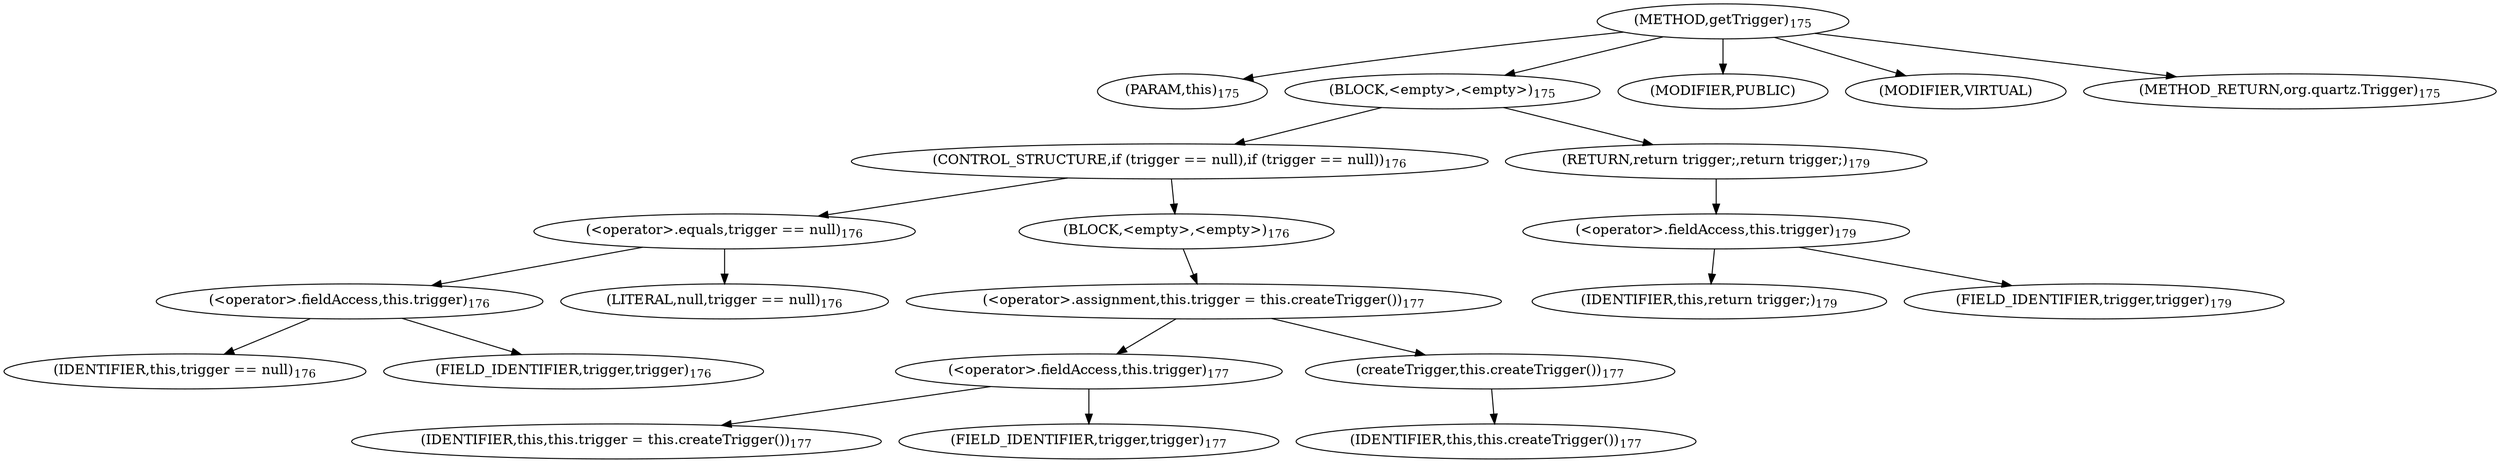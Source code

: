 digraph "getTrigger" {  
"437" [label = <(METHOD,getTrigger)<SUB>175</SUB>> ]
"32" [label = <(PARAM,this)<SUB>175</SUB>> ]
"438" [label = <(BLOCK,&lt;empty&gt;,&lt;empty&gt;)<SUB>175</SUB>> ]
"439" [label = <(CONTROL_STRUCTURE,if (trigger == null),if (trigger == null))<SUB>176</SUB>> ]
"440" [label = <(&lt;operator&gt;.equals,trigger == null)<SUB>176</SUB>> ]
"441" [label = <(&lt;operator&gt;.fieldAccess,this.trigger)<SUB>176</SUB>> ]
"442" [label = <(IDENTIFIER,this,trigger == null)<SUB>176</SUB>> ]
"443" [label = <(FIELD_IDENTIFIER,trigger,trigger)<SUB>176</SUB>> ]
"444" [label = <(LITERAL,null,trigger == null)<SUB>176</SUB>> ]
"445" [label = <(BLOCK,&lt;empty&gt;,&lt;empty&gt;)<SUB>176</SUB>> ]
"446" [label = <(&lt;operator&gt;.assignment,this.trigger = this.createTrigger())<SUB>177</SUB>> ]
"447" [label = <(&lt;operator&gt;.fieldAccess,this.trigger)<SUB>177</SUB>> ]
"448" [label = <(IDENTIFIER,this,this.trigger = this.createTrigger())<SUB>177</SUB>> ]
"449" [label = <(FIELD_IDENTIFIER,trigger,trigger)<SUB>177</SUB>> ]
"450" [label = <(createTrigger,this.createTrigger())<SUB>177</SUB>> ]
"31" [label = <(IDENTIFIER,this,this.createTrigger())<SUB>177</SUB>> ]
"451" [label = <(RETURN,return trigger;,return trigger;)<SUB>179</SUB>> ]
"452" [label = <(&lt;operator&gt;.fieldAccess,this.trigger)<SUB>179</SUB>> ]
"453" [label = <(IDENTIFIER,this,return trigger;)<SUB>179</SUB>> ]
"454" [label = <(FIELD_IDENTIFIER,trigger,trigger)<SUB>179</SUB>> ]
"455" [label = <(MODIFIER,PUBLIC)> ]
"456" [label = <(MODIFIER,VIRTUAL)> ]
"457" [label = <(METHOD_RETURN,org.quartz.Trigger)<SUB>175</SUB>> ]
  "437" -> "32" 
  "437" -> "438" 
  "437" -> "455" 
  "437" -> "456" 
  "437" -> "457" 
  "438" -> "439" 
  "438" -> "451" 
  "439" -> "440" 
  "439" -> "445" 
  "440" -> "441" 
  "440" -> "444" 
  "441" -> "442" 
  "441" -> "443" 
  "445" -> "446" 
  "446" -> "447" 
  "446" -> "450" 
  "447" -> "448" 
  "447" -> "449" 
  "450" -> "31" 
  "451" -> "452" 
  "452" -> "453" 
  "452" -> "454" 
}
